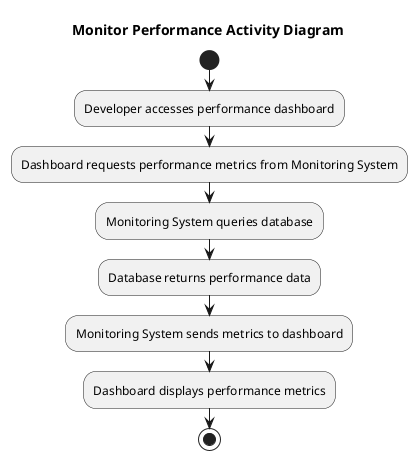 @startuml
title Monitor Performance Activity Diagram
start
:Developer accesses performance dashboard;
:Dashboard requests performance metrics from Monitoring System;
:Monitoring System queries database;
:Database returns performance data;
:Monitoring System sends metrics to dashboard;
:Dashboard displays performance metrics;
stop
@enduml